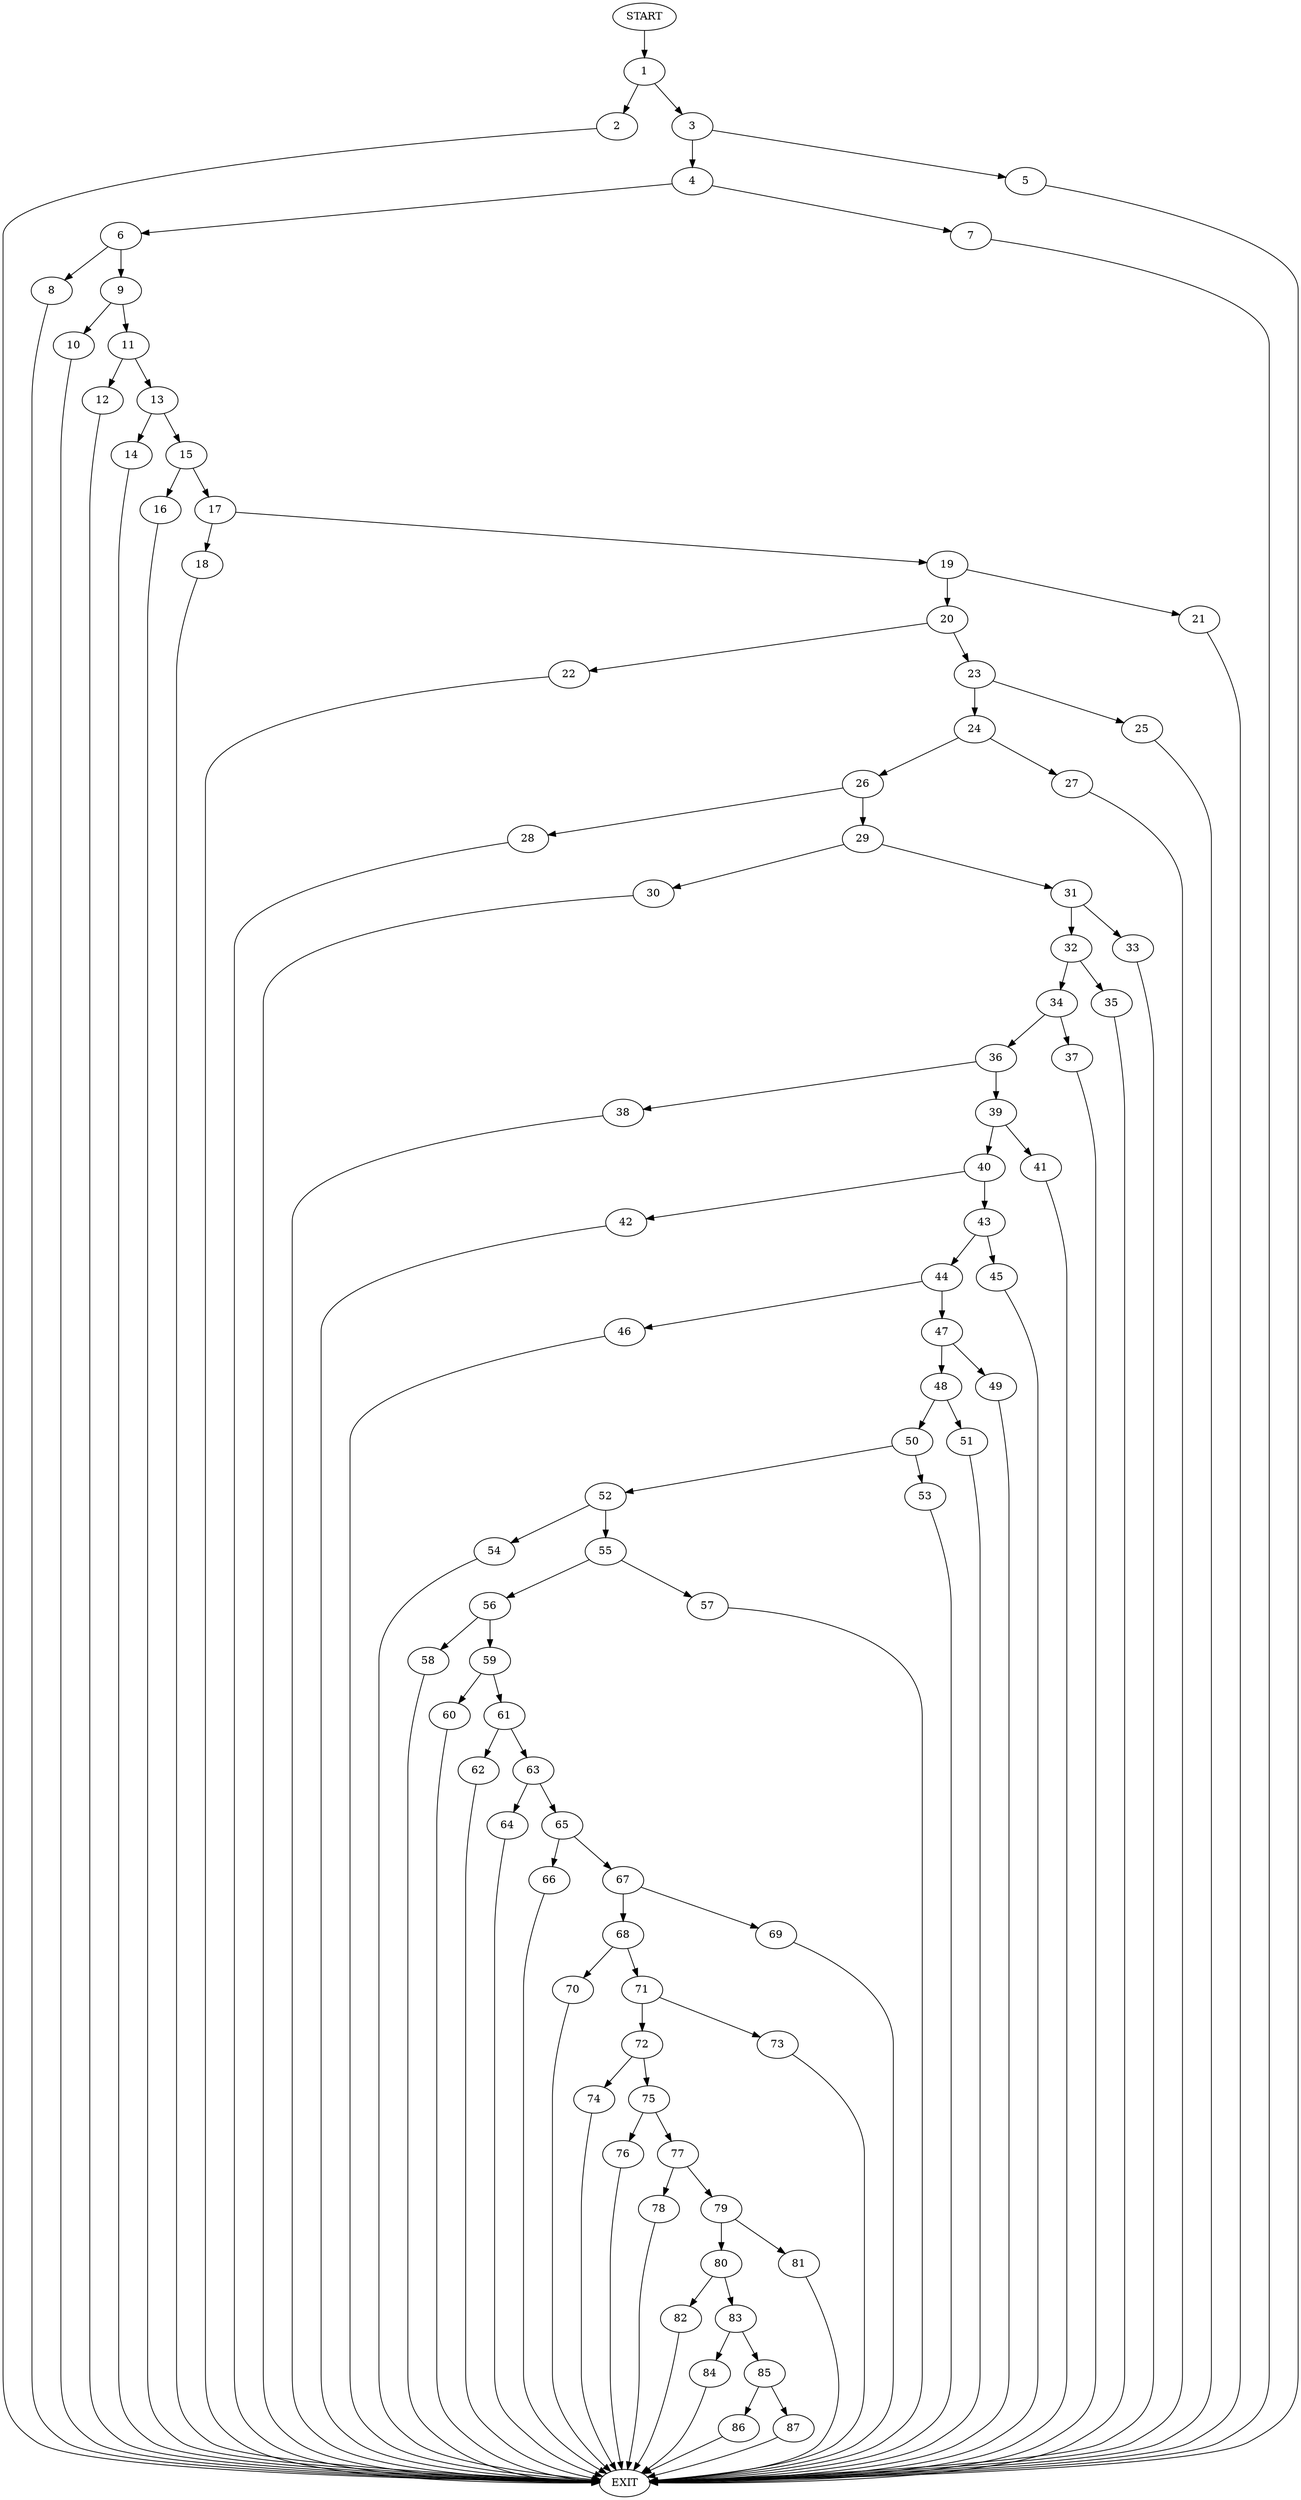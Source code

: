digraph {
0 [label="START"]
88 [label="EXIT"]
0 -> 1
1 -> 2
1 -> 3
2 -> 88
3 -> 4
3 -> 5
4 -> 6
4 -> 7
5 -> 88
7 -> 88
6 -> 8
6 -> 9
9 -> 10
9 -> 11
8 -> 88
10 -> 88
11 -> 12
11 -> 13
12 -> 88
13 -> 14
13 -> 15
15 -> 16
15 -> 17
14 -> 88
17 -> 18
17 -> 19
16 -> 88
19 -> 20
19 -> 21
18 -> 88
21 -> 88
20 -> 22
20 -> 23
23 -> 24
23 -> 25
22 -> 88
24 -> 26
24 -> 27
25 -> 88
27 -> 88
26 -> 28
26 -> 29
29 -> 30
29 -> 31
28 -> 88
31 -> 32
31 -> 33
30 -> 88
33 -> 88
32 -> 34
32 -> 35
35 -> 88
34 -> 36
34 -> 37
37 -> 88
36 -> 38
36 -> 39
39 -> 40
39 -> 41
38 -> 88
41 -> 88
40 -> 42
40 -> 43
43 -> 44
43 -> 45
42 -> 88
45 -> 88
44 -> 46
44 -> 47
46 -> 88
47 -> 48
47 -> 49
49 -> 88
48 -> 50
48 -> 51
51 -> 88
50 -> 52
50 -> 53
53 -> 88
52 -> 54
52 -> 55
54 -> 88
55 -> 56
55 -> 57
56 -> 58
56 -> 59
57 -> 88
59 -> 60
59 -> 61
58 -> 88
61 -> 62
61 -> 63
60 -> 88
63 -> 64
63 -> 65
62 -> 88
64 -> 88
65 -> 66
65 -> 67
67 -> 68
67 -> 69
66 -> 88
68 -> 70
68 -> 71
69 -> 88
70 -> 88
71 -> 72
71 -> 73
73 -> 88
72 -> 74
72 -> 75
75 -> 76
75 -> 77
74 -> 88
76 -> 88
77 -> 78
77 -> 79
79 -> 80
79 -> 81
78 -> 88
80 -> 82
80 -> 83
81 -> 88
82 -> 88
83 -> 84
83 -> 85
84 -> 88
85 -> 86
85 -> 87
87 -> 88
86 -> 88
}

